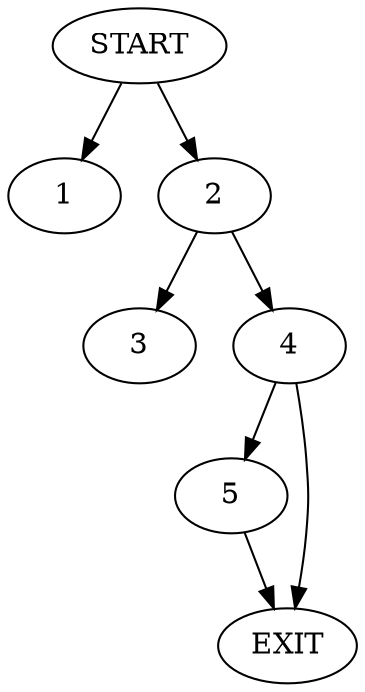 digraph { 
0 [label="START"];
1;
2;
3;
4;
5;
6[label="EXIT"];
0 -> 1;
0 -> 2;
2 -> 3;
2 -> 4;
4 -> 5;
4 -> 6;
5 -> 6;
}
